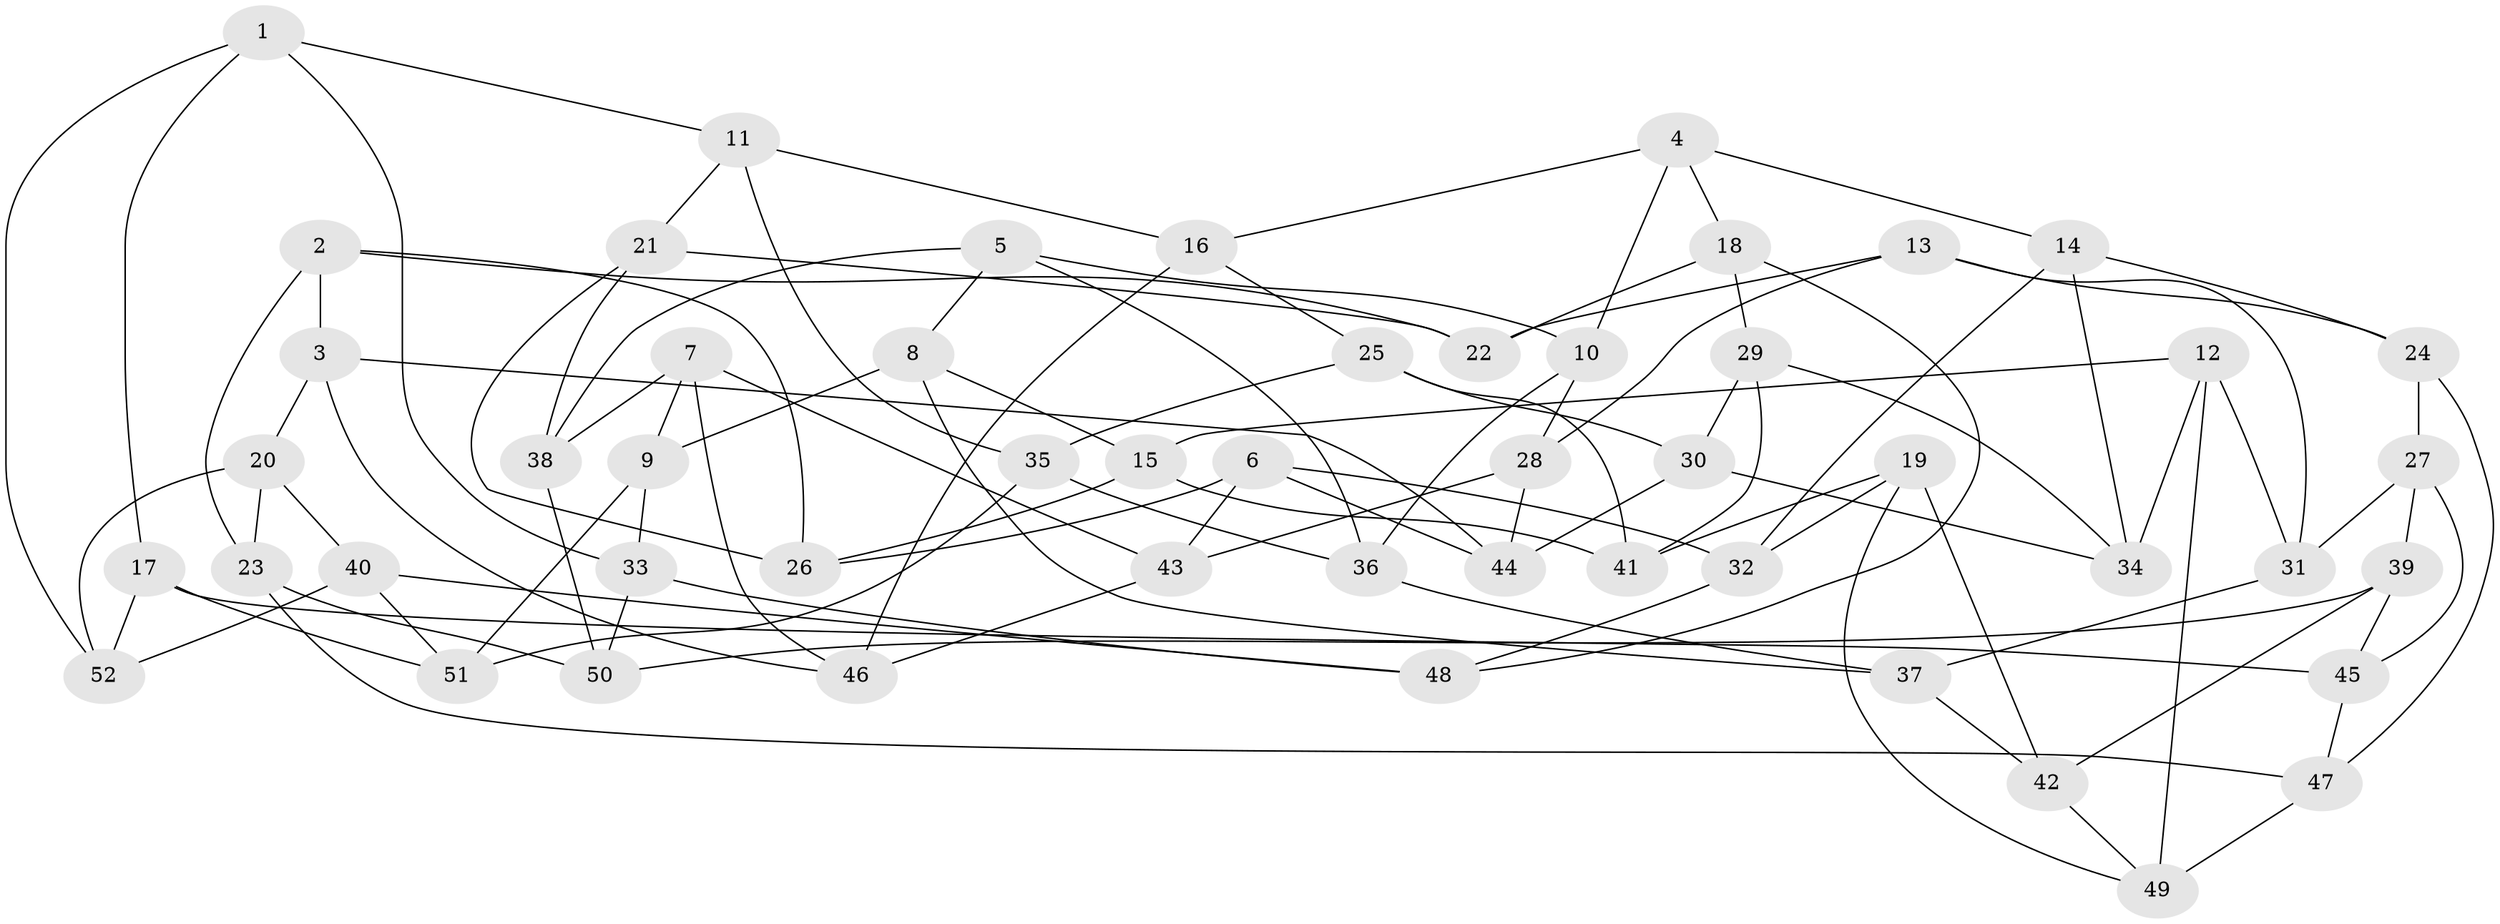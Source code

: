 // coarse degree distribution, {6: 0.25, 4: 0.17857142857142858, 5: 0.5, 3: 0.07142857142857142}
// Generated by graph-tools (version 1.1) at 2025/45/03/06/25 01:45:11]
// undirected, 52 vertices, 104 edges
graph export_dot {
graph [start="1"]
  node [color=gray90,style=filled];
  1;
  2;
  3;
  4;
  5;
  6;
  7;
  8;
  9;
  10;
  11;
  12;
  13;
  14;
  15;
  16;
  17;
  18;
  19;
  20;
  21;
  22;
  23;
  24;
  25;
  26;
  27;
  28;
  29;
  30;
  31;
  32;
  33;
  34;
  35;
  36;
  37;
  38;
  39;
  40;
  41;
  42;
  43;
  44;
  45;
  46;
  47;
  48;
  49;
  50;
  51;
  52;
  1 -- 52;
  1 -- 33;
  1 -- 11;
  1 -- 17;
  2 -- 26;
  2 -- 22;
  2 -- 3;
  2 -- 23;
  3 -- 20;
  3 -- 44;
  3 -- 46;
  4 -- 18;
  4 -- 10;
  4 -- 14;
  4 -- 16;
  5 -- 8;
  5 -- 10;
  5 -- 36;
  5 -- 38;
  6 -- 43;
  6 -- 26;
  6 -- 32;
  6 -- 44;
  7 -- 38;
  7 -- 9;
  7 -- 46;
  7 -- 43;
  8 -- 9;
  8 -- 37;
  8 -- 15;
  9 -- 33;
  9 -- 51;
  10 -- 28;
  10 -- 36;
  11 -- 35;
  11 -- 21;
  11 -- 16;
  12 -- 31;
  12 -- 34;
  12 -- 49;
  12 -- 15;
  13 -- 31;
  13 -- 24;
  13 -- 22;
  13 -- 28;
  14 -- 32;
  14 -- 24;
  14 -- 34;
  15 -- 26;
  15 -- 41;
  16 -- 46;
  16 -- 25;
  17 -- 51;
  17 -- 52;
  17 -- 45;
  18 -- 29;
  18 -- 22;
  18 -- 48;
  19 -- 32;
  19 -- 49;
  19 -- 42;
  19 -- 41;
  20 -- 40;
  20 -- 23;
  20 -- 52;
  21 -- 38;
  21 -- 26;
  21 -- 22;
  23 -- 50;
  23 -- 47;
  24 -- 47;
  24 -- 27;
  25 -- 35;
  25 -- 30;
  25 -- 41;
  27 -- 45;
  27 -- 39;
  27 -- 31;
  28 -- 44;
  28 -- 43;
  29 -- 30;
  29 -- 34;
  29 -- 41;
  30 -- 44;
  30 -- 34;
  31 -- 37;
  32 -- 48;
  33 -- 48;
  33 -- 50;
  35 -- 36;
  35 -- 51;
  36 -- 37;
  37 -- 42;
  38 -- 50;
  39 -- 45;
  39 -- 42;
  39 -- 50;
  40 -- 51;
  40 -- 48;
  40 -- 52;
  42 -- 49;
  43 -- 46;
  45 -- 47;
  47 -- 49;
}
